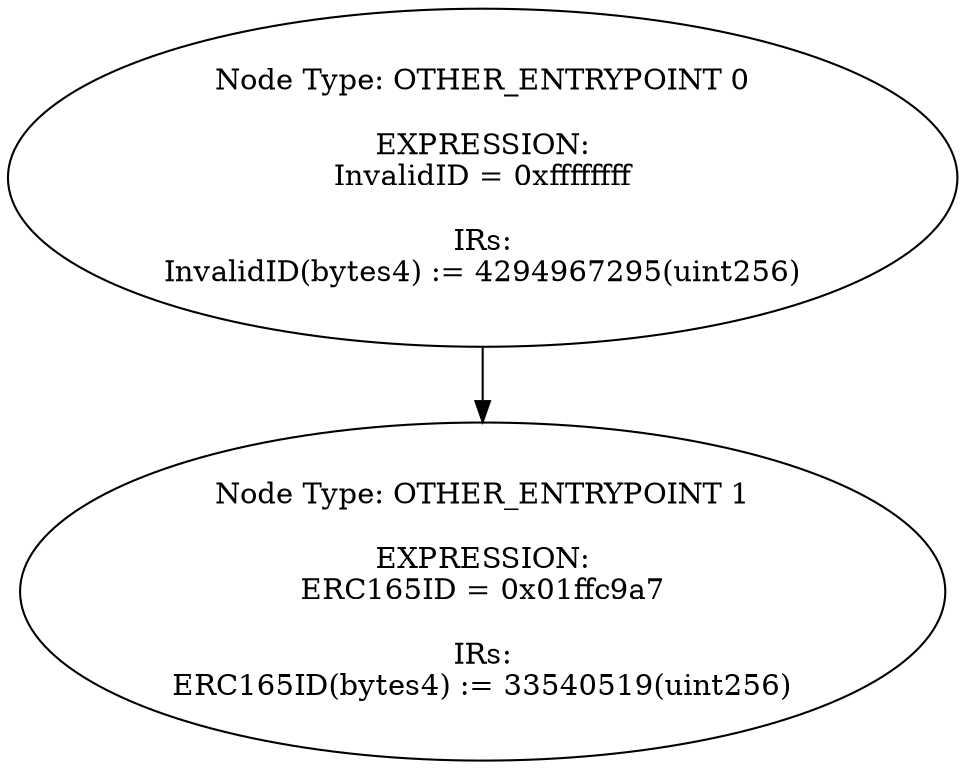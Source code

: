 digraph{
0[label="Node Type: OTHER_ENTRYPOINT 0

EXPRESSION:
InvalidID = 0xffffffff

IRs:
InvalidID(bytes4) := 4294967295(uint256)"];
0->1;
1[label="Node Type: OTHER_ENTRYPOINT 1

EXPRESSION:
ERC165ID = 0x01ffc9a7

IRs:
ERC165ID(bytes4) := 33540519(uint256)"];
}
